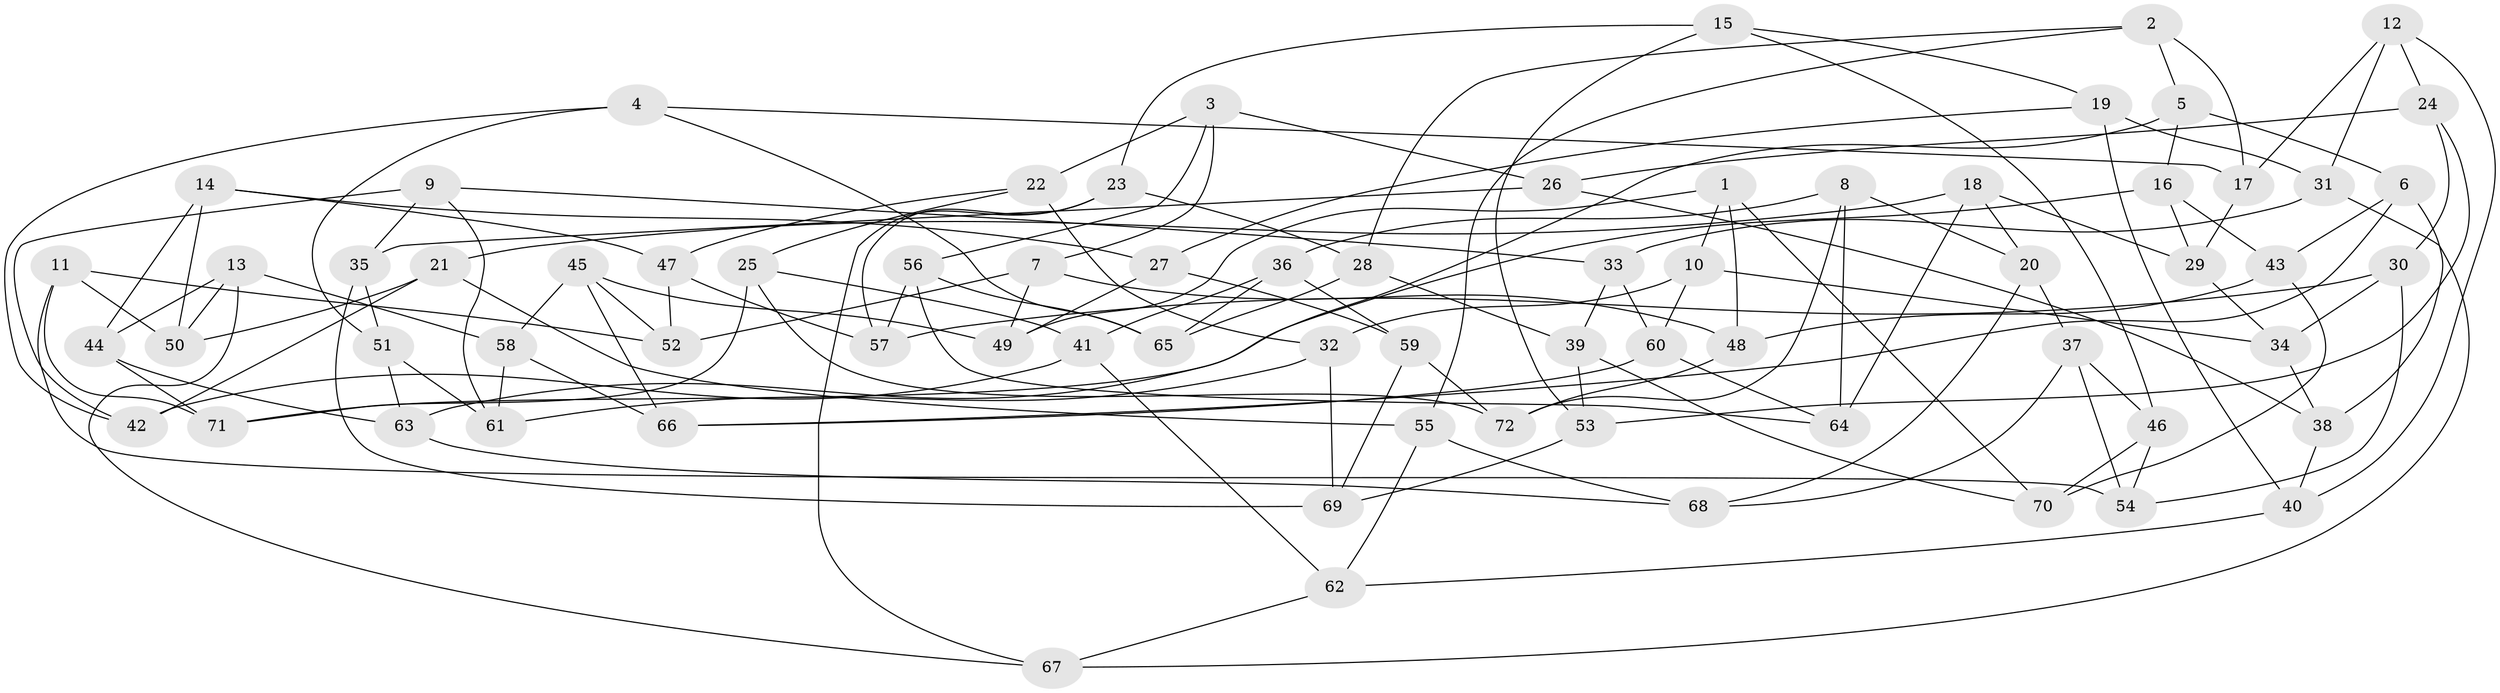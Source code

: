 // coarse degree distribution, {6: 0.6190476190476191, 5: 0.09523809523809523, 4: 0.2857142857142857}
// Generated by graph-tools (version 1.1) at 2025/42/03/06/25 10:42:18]
// undirected, 72 vertices, 144 edges
graph export_dot {
graph [start="1"]
  node [color=gray90,style=filled];
  1;
  2;
  3;
  4;
  5;
  6;
  7;
  8;
  9;
  10;
  11;
  12;
  13;
  14;
  15;
  16;
  17;
  18;
  19;
  20;
  21;
  22;
  23;
  24;
  25;
  26;
  27;
  28;
  29;
  30;
  31;
  32;
  33;
  34;
  35;
  36;
  37;
  38;
  39;
  40;
  41;
  42;
  43;
  44;
  45;
  46;
  47;
  48;
  49;
  50;
  51;
  52;
  53;
  54;
  55;
  56;
  57;
  58;
  59;
  60;
  61;
  62;
  63;
  64;
  65;
  66;
  67;
  68;
  69;
  70;
  71;
  72;
  1 -- 70;
  1 -- 48;
  1 -- 49;
  1 -- 10;
  2 -- 28;
  2 -- 5;
  2 -- 17;
  2 -- 55;
  3 -- 22;
  3 -- 7;
  3 -- 56;
  3 -- 26;
  4 -- 51;
  4 -- 17;
  4 -- 42;
  4 -- 65;
  5 -- 16;
  5 -- 6;
  5 -- 63;
  6 -- 38;
  6 -- 43;
  6 -- 66;
  7 -- 49;
  7 -- 48;
  7 -- 52;
  8 -- 36;
  8 -- 72;
  8 -- 64;
  8 -- 20;
  9 -- 35;
  9 -- 33;
  9 -- 61;
  9 -- 42;
  10 -- 34;
  10 -- 60;
  10 -- 32;
  11 -- 50;
  11 -- 52;
  11 -- 54;
  11 -- 71;
  12 -- 24;
  12 -- 17;
  12 -- 40;
  12 -- 31;
  13 -- 58;
  13 -- 44;
  13 -- 67;
  13 -- 50;
  14 -- 27;
  14 -- 47;
  14 -- 44;
  14 -- 50;
  15 -- 23;
  15 -- 53;
  15 -- 46;
  15 -- 19;
  16 -- 29;
  16 -- 71;
  16 -- 43;
  17 -- 29;
  18 -- 29;
  18 -- 21;
  18 -- 20;
  18 -- 64;
  19 -- 27;
  19 -- 31;
  19 -- 40;
  20 -- 68;
  20 -- 37;
  21 -- 50;
  21 -- 55;
  21 -- 42;
  22 -- 47;
  22 -- 25;
  22 -- 32;
  23 -- 57;
  23 -- 67;
  23 -- 28;
  24 -- 53;
  24 -- 26;
  24 -- 30;
  25 -- 71;
  25 -- 41;
  25 -- 72;
  26 -- 35;
  26 -- 38;
  27 -- 49;
  27 -- 59;
  28 -- 39;
  28 -- 65;
  29 -- 34;
  30 -- 57;
  30 -- 34;
  30 -- 54;
  31 -- 33;
  31 -- 67;
  32 -- 61;
  32 -- 69;
  33 -- 60;
  33 -- 39;
  34 -- 38;
  35 -- 51;
  35 -- 69;
  36 -- 59;
  36 -- 41;
  36 -- 65;
  37 -- 68;
  37 -- 54;
  37 -- 46;
  38 -- 40;
  39 -- 70;
  39 -- 53;
  40 -- 62;
  41 -- 62;
  41 -- 42;
  43 -- 70;
  43 -- 48;
  44 -- 71;
  44 -- 63;
  45 -- 52;
  45 -- 66;
  45 -- 49;
  45 -- 58;
  46 -- 70;
  46 -- 54;
  47 -- 52;
  47 -- 57;
  48 -- 72;
  51 -- 63;
  51 -- 61;
  53 -- 69;
  55 -- 68;
  55 -- 62;
  56 -- 65;
  56 -- 57;
  56 -- 64;
  58 -- 66;
  58 -- 61;
  59 -- 69;
  59 -- 72;
  60 -- 66;
  60 -- 64;
  62 -- 67;
  63 -- 68;
}
